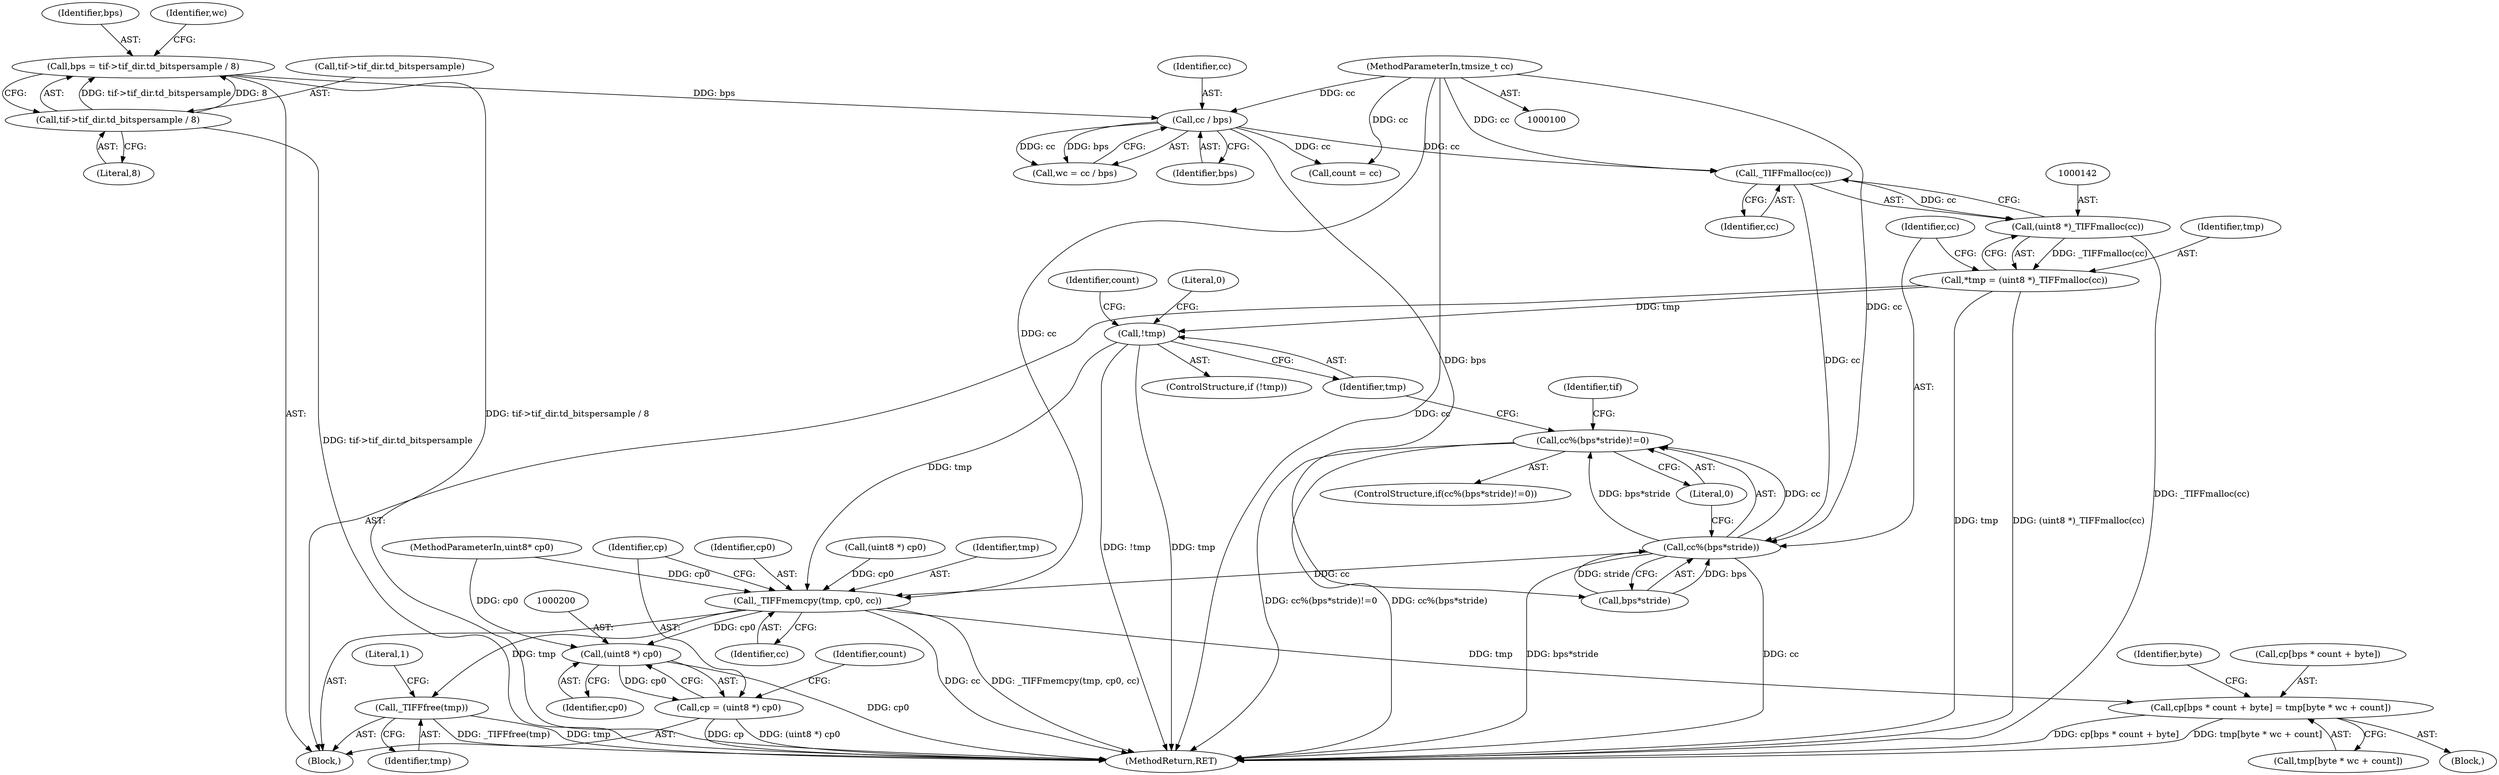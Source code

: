 digraph "1_libtiff_6a984bf7905c6621281588431f384e79d11a2e33_0@API" {
"1000143" [label="(Call,_TIFFmalloc(cc))"];
"1000103" [label="(MethodParameterIn,tmsize_t cc)"];
"1000125" [label="(Call,cc / bps)"];
"1000113" [label="(Call,bps = tif->tif_dir.td_bitspersample / 8)"];
"1000115" [label="(Call,tif->tif_dir.td_bitspersample / 8)"];
"1000141" [label="(Call,(uint8 *)_TIFFmalloc(cc))"];
"1000139" [label="(Call,*tmp = (uint8 *)_TIFFmalloc(cc))"];
"1000164" [label="(Call,!tmp)"];
"1000193" [label="(Call,_TIFFmemcpy(tmp, cp0, cc))"];
"1000199" [label="(Call,(uint8 *) cp0)"];
"1000197" [label="(Call,cp = (uint8 *) cp0)"];
"1000223" [label="(Call,cp[bps * count + byte] = tmp[byte * wc + count])"];
"1000238" [label="(Call,_TIFFfree(tmp))"];
"1000147" [label="(Call,cc%(bps*stride))"];
"1000146" [label="(Call,cc%(bps*stride)!=0)"];
"1000195" [label="(Identifier,cp0)"];
"1000141" [label="(Call,(uint8 *)_TIFFmalloc(cc))"];
"1000140" [label="(Identifier,tmp)"];
"1000103" [label="(MethodParameterIn,tmsize_t cc)"];
"1000156" [label="(Identifier,tif)"];
"1000242" [label="(MethodReturn,RET)"];
"1000115" [label="(Call,tif->tif_dir.td_bitspersample / 8)"];
"1000123" [label="(Call,wc = cc / bps)"];
"1000163" [label="(ControlStructure,if (!tmp))"];
"1000170" [label="(Identifier,count)"];
"1000129" [label="(Call,count = cc)"];
"1000135" [label="(Call,(uint8 *) cp0)"];
"1000223" [label="(Call,cp[bps * count + byte] = tmp[byte * wc + count])"];
"1000113" [label="(Call,bps = tif->tif_dir.td_bitspersample / 8)"];
"1000164" [label="(Call,!tmp)"];
"1000239" [label="(Identifier,tmp)"];
"1000147" [label="(Call,cc%(bps*stride))"];
"1000165" [label="(Identifier,tmp)"];
"1000222" [label="(Block,)"];
"1000198" [label="(Identifier,cp)"];
"1000221" [label="(Identifier,byte)"];
"1000197" [label="(Call,cp = (uint8 *) cp0)"];
"1000149" [label="(Call,bps*stride)"];
"1000145" [label="(ControlStructure,if(cc%(bps*stride)!=0))"];
"1000104" [label="(Block,)"];
"1000193" [label="(Call,_TIFFmemcpy(tmp, cp0, cc))"];
"1000152" [label="(Literal,0)"];
"1000126" [label="(Identifier,cc)"];
"1000196" [label="(Identifier,cc)"];
"1000199" [label="(Call,(uint8 *) cp0)"];
"1000102" [label="(MethodParameterIn,uint8* cp0)"];
"1000238" [label="(Call,_TIFFfree(tmp))"];
"1000125" [label="(Call,cc / bps)"];
"1000201" [label="(Identifier,cp0)"];
"1000116" [label="(Call,tif->tif_dir.td_bitspersample)"];
"1000139" [label="(Call,*tmp = (uint8 *)_TIFFmalloc(cc))"];
"1000231" [label="(Call,tmp[byte * wc + count])"];
"1000167" [label="(Literal,0)"];
"1000241" [label="(Literal,1)"];
"1000204" [label="(Identifier,count)"];
"1000127" [label="(Identifier,bps)"];
"1000148" [label="(Identifier,cc)"];
"1000114" [label="(Identifier,bps)"];
"1000224" [label="(Call,cp[bps * count + byte])"];
"1000146" [label="(Call,cc%(bps*stride)!=0)"];
"1000143" [label="(Call,_TIFFmalloc(cc))"];
"1000121" [label="(Literal,8)"];
"1000194" [label="(Identifier,tmp)"];
"1000124" [label="(Identifier,wc)"];
"1000144" [label="(Identifier,cc)"];
"1000143" -> "1000141"  [label="AST: "];
"1000143" -> "1000144"  [label="CFG: "];
"1000144" -> "1000143"  [label="AST: "];
"1000141" -> "1000143"  [label="CFG: "];
"1000143" -> "1000141"  [label="DDG: cc"];
"1000103" -> "1000143"  [label="DDG: cc"];
"1000125" -> "1000143"  [label="DDG: cc"];
"1000143" -> "1000147"  [label="DDG: cc"];
"1000103" -> "1000100"  [label="AST: "];
"1000103" -> "1000242"  [label="DDG: cc"];
"1000103" -> "1000125"  [label="DDG: cc"];
"1000103" -> "1000129"  [label="DDG: cc"];
"1000103" -> "1000147"  [label="DDG: cc"];
"1000103" -> "1000193"  [label="DDG: cc"];
"1000125" -> "1000123"  [label="AST: "];
"1000125" -> "1000127"  [label="CFG: "];
"1000126" -> "1000125"  [label="AST: "];
"1000127" -> "1000125"  [label="AST: "];
"1000123" -> "1000125"  [label="CFG: "];
"1000125" -> "1000123"  [label="DDG: cc"];
"1000125" -> "1000123"  [label="DDG: bps"];
"1000113" -> "1000125"  [label="DDG: bps"];
"1000125" -> "1000129"  [label="DDG: cc"];
"1000125" -> "1000149"  [label="DDG: bps"];
"1000113" -> "1000104"  [label="AST: "];
"1000113" -> "1000115"  [label="CFG: "];
"1000114" -> "1000113"  [label="AST: "];
"1000115" -> "1000113"  [label="AST: "];
"1000124" -> "1000113"  [label="CFG: "];
"1000113" -> "1000242"  [label="DDG: tif->tif_dir.td_bitspersample / 8"];
"1000115" -> "1000113"  [label="DDG: tif->tif_dir.td_bitspersample"];
"1000115" -> "1000113"  [label="DDG: 8"];
"1000115" -> "1000121"  [label="CFG: "];
"1000116" -> "1000115"  [label="AST: "];
"1000121" -> "1000115"  [label="AST: "];
"1000115" -> "1000242"  [label="DDG: tif->tif_dir.td_bitspersample"];
"1000141" -> "1000139"  [label="AST: "];
"1000142" -> "1000141"  [label="AST: "];
"1000139" -> "1000141"  [label="CFG: "];
"1000141" -> "1000242"  [label="DDG: _TIFFmalloc(cc)"];
"1000141" -> "1000139"  [label="DDG: _TIFFmalloc(cc)"];
"1000139" -> "1000104"  [label="AST: "];
"1000140" -> "1000139"  [label="AST: "];
"1000148" -> "1000139"  [label="CFG: "];
"1000139" -> "1000242"  [label="DDG: tmp"];
"1000139" -> "1000242"  [label="DDG: (uint8 *)_TIFFmalloc(cc)"];
"1000139" -> "1000164"  [label="DDG: tmp"];
"1000164" -> "1000163"  [label="AST: "];
"1000164" -> "1000165"  [label="CFG: "];
"1000165" -> "1000164"  [label="AST: "];
"1000167" -> "1000164"  [label="CFG: "];
"1000170" -> "1000164"  [label="CFG: "];
"1000164" -> "1000242"  [label="DDG: !tmp"];
"1000164" -> "1000242"  [label="DDG: tmp"];
"1000164" -> "1000193"  [label="DDG: tmp"];
"1000193" -> "1000104"  [label="AST: "];
"1000193" -> "1000196"  [label="CFG: "];
"1000194" -> "1000193"  [label="AST: "];
"1000195" -> "1000193"  [label="AST: "];
"1000196" -> "1000193"  [label="AST: "];
"1000198" -> "1000193"  [label="CFG: "];
"1000193" -> "1000242"  [label="DDG: _TIFFmemcpy(tmp, cp0, cc)"];
"1000193" -> "1000242"  [label="DDG: cc"];
"1000135" -> "1000193"  [label="DDG: cp0"];
"1000102" -> "1000193"  [label="DDG: cp0"];
"1000147" -> "1000193"  [label="DDG: cc"];
"1000193" -> "1000199"  [label="DDG: cp0"];
"1000193" -> "1000223"  [label="DDG: tmp"];
"1000193" -> "1000238"  [label="DDG: tmp"];
"1000199" -> "1000197"  [label="AST: "];
"1000199" -> "1000201"  [label="CFG: "];
"1000200" -> "1000199"  [label="AST: "];
"1000201" -> "1000199"  [label="AST: "];
"1000197" -> "1000199"  [label="CFG: "];
"1000199" -> "1000242"  [label="DDG: cp0"];
"1000199" -> "1000197"  [label="DDG: cp0"];
"1000102" -> "1000199"  [label="DDG: cp0"];
"1000197" -> "1000104"  [label="AST: "];
"1000198" -> "1000197"  [label="AST: "];
"1000204" -> "1000197"  [label="CFG: "];
"1000197" -> "1000242"  [label="DDG: (uint8 *) cp0"];
"1000197" -> "1000242"  [label="DDG: cp"];
"1000223" -> "1000222"  [label="AST: "];
"1000223" -> "1000231"  [label="CFG: "];
"1000224" -> "1000223"  [label="AST: "];
"1000231" -> "1000223"  [label="AST: "];
"1000221" -> "1000223"  [label="CFG: "];
"1000223" -> "1000242"  [label="DDG: tmp[byte * wc + count]"];
"1000223" -> "1000242"  [label="DDG: cp[bps * count + byte]"];
"1000238" -> "1000104"  [label="AST: "];
"1000238" -> "1000239"  [label="CFG: "];
"1000239" -> "1000238"  [label="AST: "];
"1000241" -> "1000238"  [label="CFG: "];
"1000238" -> "1000242"  [label="DDG: tmp"];
"1000238" -> "1000242"  [label="DDG: _TIFFfree(tmp)"];
"1000147" -> "1000146"  [label="AST: "];
"1000147" -> "1000149"  [label="CFG: "];
"1000148" -> "1000147"  [label="AST: "];
"1000149" -> "1000147"  [label="AST: "];
"1000152" -> "1000147"  [label="CFG: "];
"1000147" -> "1000242"  [label="DDG: bps*stride"];
"1000147" -> "1000242"  [label="DDG: cc"];
"1000147" -> "1000146"  [label="DDG: cc"];
"1000147" -> "1000146"  [label="DDG: bps*stride"];
"1000149" -> "1000147"  [label="DDG: bps"];
"1000149" -> "1000147"  [label="DDG: stride"];
"1000146" -> "1000145"  [label="AST: "];
"1000146" -> "1000152"  [label="CFG: "];
"1000152" -> "1000146"  [label="AST: "];
"1000156" -> "1000146"  [label="CFG: "];
"1000165" -> "1000146"  [label="CFG: "];
"1000146" -> "1000242"  [label="DDG: cc%(bps*stride)!=0"];
"1000146" -> "1000242"  [label="DDG: cc%(bps*stride)"];
}
